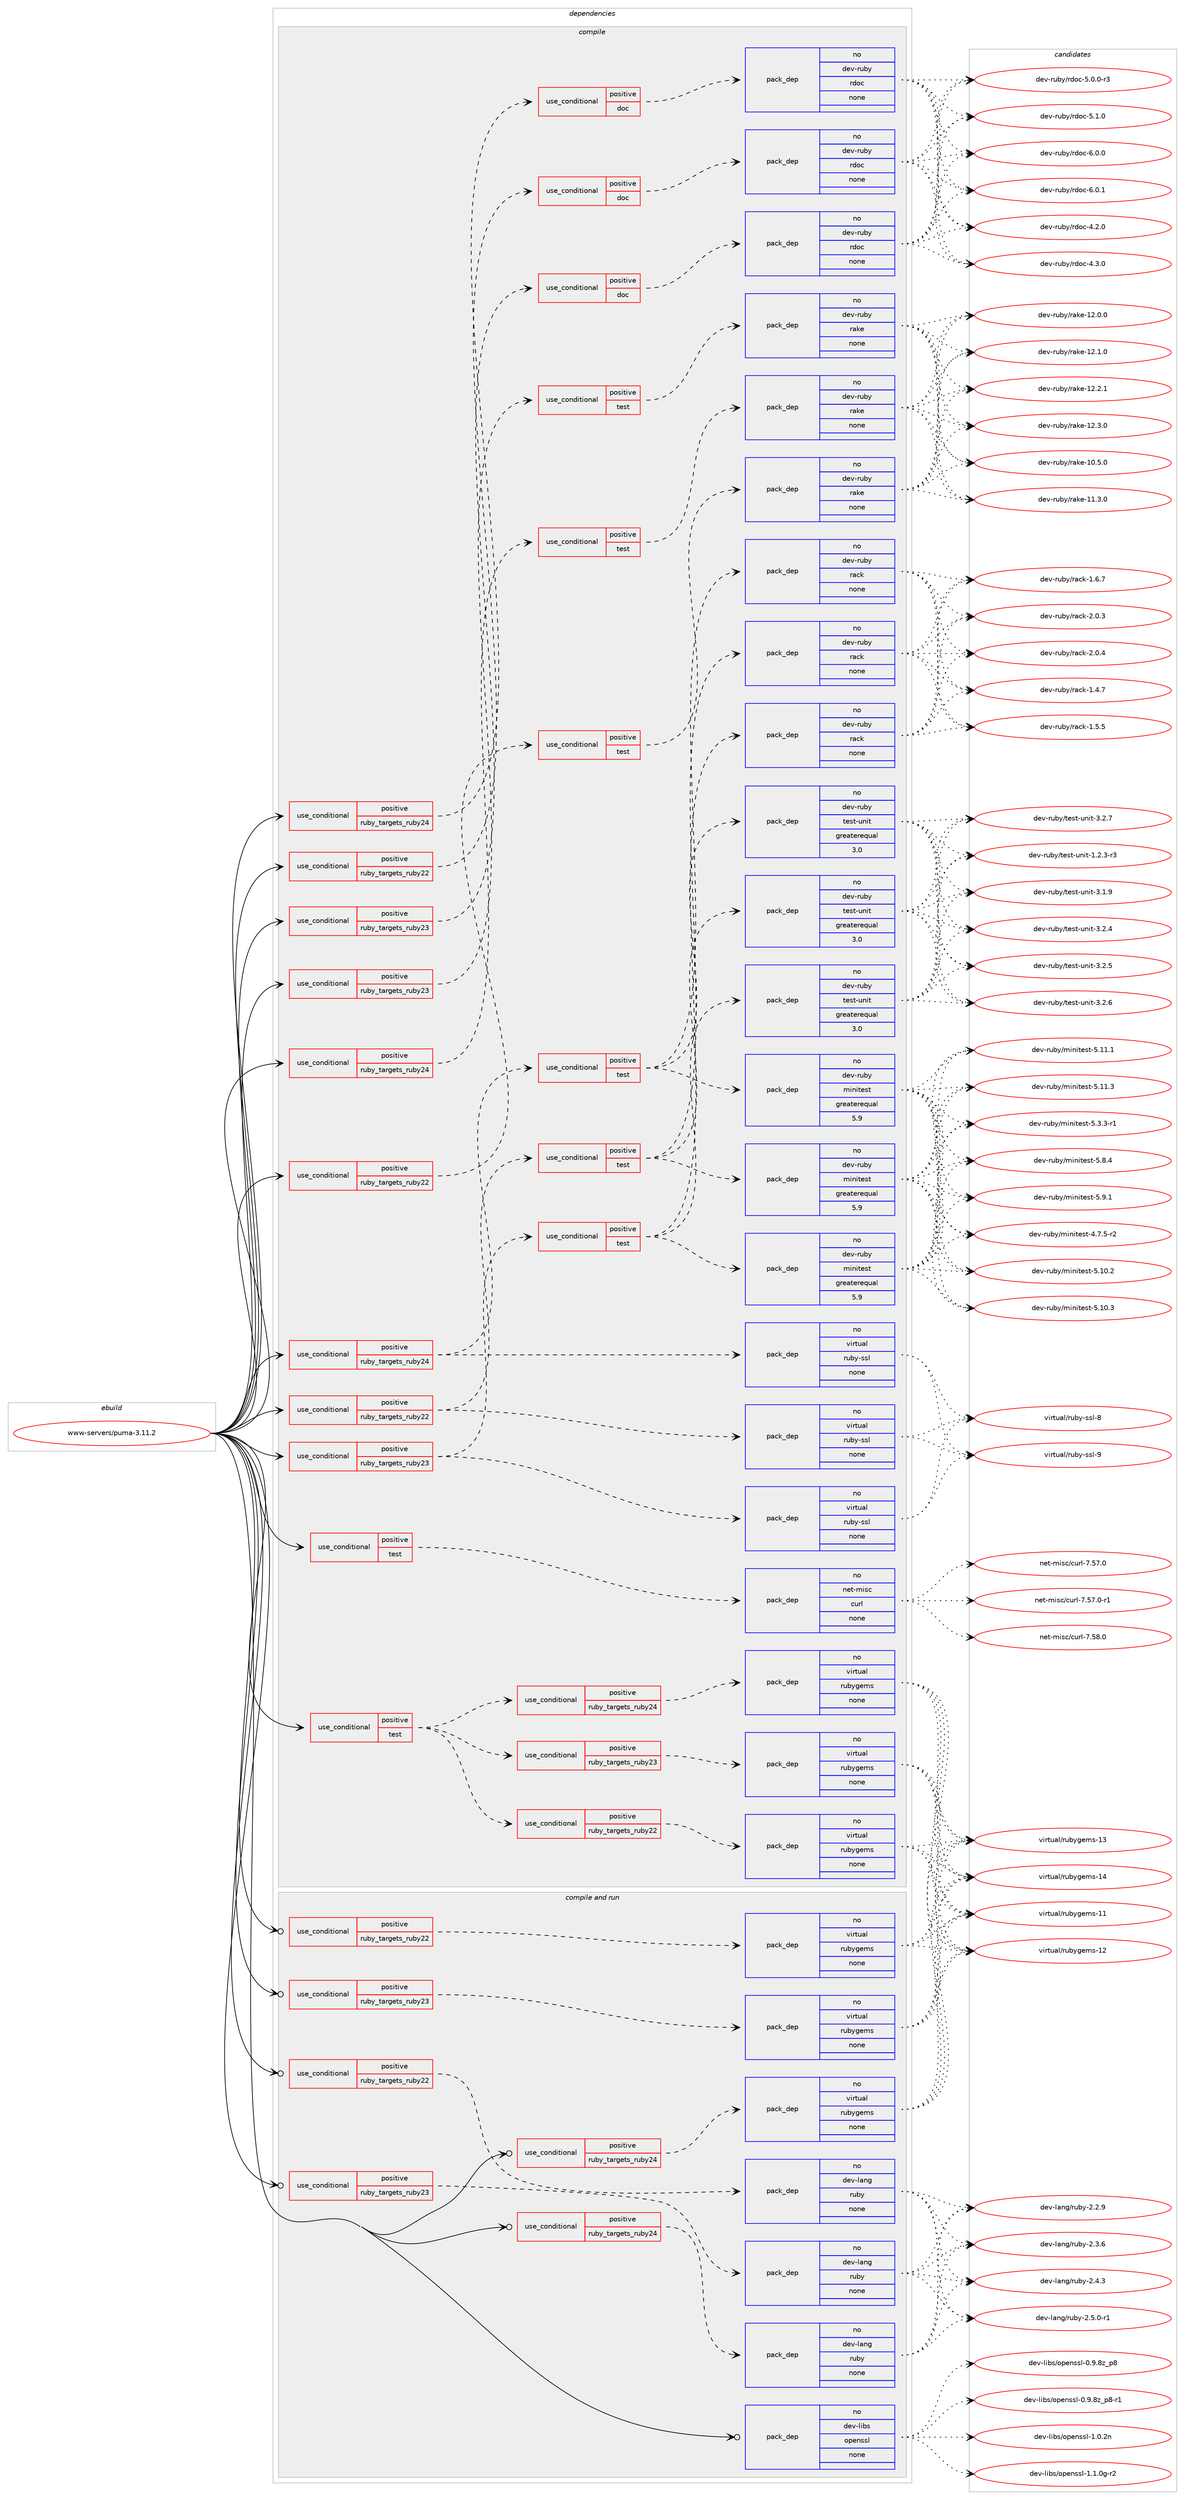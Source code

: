 digraph prolog {

# *************
# Graph options
# *************

newrank=true;
concentrate=true;
compound=true;
graph [rankdir=LR,fontname=Helvetica,fontsize=10,ranksep=1.5];#, ranksep=2.5, nodesep=0.2];
edge  [arrowhead=vee];
node  [fontname=Helvetica,fontsize=10];

# **********
# The ebuild
# **********

subgraph cluster_leftcol {
color=gray;
rank=same;
label=<<i>ebuild</i>>;
id [label="www-servers/puma-3.11.2", color=red, width=4, href="../www-servers/puma-3.11.2.svg"];
}

# ****************
# The dependencies
# ****************

subgraph cluster_midcol {
color=gray;
label=<<i>dependencies</i>>;
subgraph cluster_compile {
fillcolor="#eeeeee";
style=filled;
label=<<i>compile</i>>;
subgraph cond753 {
dependency6890 [label=<<TABLE BORDER="0" CELLBORDER="1" CELLSPACING="0" CELLPADDING="4"><TR><TD ROWSPAN="3" CELLPADDING="10">use_conditional</TD></TR><TR><TD>positive</TD></TR><TR><TD>ruby_targets_ruby22</TD></TR></TABLE>>, shape=none, color=red];
subgraph cond754 {
dependency6891 [label=<<TABLE BORDER="0" CELLBORDER="1" CELLSPACING="0" CELLPADDING="4"><TR><TD ROWSPAN="3" CELLPADDING="10">use_conditional</TD></TR><TR><TD>positive</TD></TR><TR><TD>doc</TD></TR></TABLE>>, shape=none, color=red];
subgraph pack6073 {
dependency6892 [label=<<TABLE BORDER="0" CELLBORDER="1" CELLSPACING="0" CELLPADDING="4" WIDTH="220"><TR><TD ROWSPAN="6" CELLPADDING="30">pack_dep</TD></TR><TR><TD WIDTH="110">no</TD></TR><TR><TD>dev-ruby</TD></TR><TR><TD>rdoc</TD></TR><TR><TD>none</TD></TR><TR><TD></TD></TR></TABLE>>, shape=none, color=blue];
}
dependency6891:e -> dependency6892:w [weight=20,style="dashed",arrowhead="vee"];
}
dependency6890:e -> dependency6891:w [weight=20,style="dashed",arrowhead="vee"];
}
id:e -> dependency6890:w [weight=20,style="solid",arrowhead="vee"];
subgraph cond755 {
dependency6893 [label=<<TABLE BORDER="0" CELLBORDER="1" CELLSPACING="0" CELLPADDING="4"><TR><TD ROWSPAN="3" CELLPADDING="10">use_conditional</TD></TR><TR><TD>positive</TD></TR><TR><TD>ruby_targets_ruby22</TD></TR></TABLE>>, shape=none, color=red];
subgraph cond756 {
dependency6894 [label=<<TABLE BORDER="0" CELLBORDER="1" CELLSPACING="0" CELLPADDING="4"><TR><TD ROWSPAN="3" CELLPADDING="10">use_conditional</TD></TR><TR><TD>positive</TD></TR><TR><TD>test</TD></TR></TABLE>>, shape=none, color=red];
subgraph pack6074 {
dependency6895 [label=<<TABLE BORDER="0" CELLBORDER="1" CELLSPACING="0" CELLPADDING="4" WIDTH="220"><TR><TD ROWSPAN="6" CELLPADDING="30">pack_dep</TD></TR><TR><TD WIDTH="110">no</TD></TR><TR><TD>dev-ruby</TD></TR><TR><TD>rake</TD></TR><TR><TD>none</TD></TR><TR><TD></TD></TR></TABLE>>, shape=none, color=blue];
}
dependency6894:e -> dependency6895:w [weight=20,style="dashed",arrowhead="vee"];
}
dependency6893:e -> dependency6894:w [weight=20,style="dashed",arrowhead="vee"];
}
id:e -> dependency6893:w [weight=20,style="solid",arrowhead="vee"];
subgraph cond757 {
dependency6896 [label=<<TABLE BORDER="0" CELLBORDER="1" CELLSPACING="0" CELLPADDING="4"><TR><TD ROWSPAN="3" CELLPADDING="10">use_conditional</TD></TR><TR><TD>positive</TD></TR><TR><TD>ruby_targets_ruby22</TD></TR></TABLE>>, shape=none, color=red];
subgraph pack6075 {
dependency6897 [label=<<TABLE BORDER="0" CELLBORDER="1" CELLSPACING="0" CELLPADDING="4" WIDTH="220"><TR><TD ROWSPAN="6" CELLPADDING="30">pack_dep</TD></TR><TR><TD WIDTH="110">no</TD></TR><TR><TD>virtual</TD></TR><TR><TD>ruby-ssl</TD></TR><TR><TD>none</TD></TR><TR><TD></TD></TR></TABLE>>, shape=none, color=blue];
}
dependency6896:e -> dependency6897:w [weight=20,style="dashed",arrowhead="vee"];
subgraph cond758 {
dependency6898 [label=<<TABLE BORDER="0" CELLBORDER="1" CELLSPACING="0" CELLPADDING="4"><TR><TD ROWSPAN="3" CELLPADDING="10">use_conditional</TD></TR><TR><TD>positive</TD></TR><TR><TD>test</TD></TR></TABLE>>, shape=none, color=red];
subgraph pack6076 {
dependency6899 [label=<<TABLE BORDER="0" CELLBORDER="1" CELLSPACING="0" CELLPADDING="4" WIDTH="220"><TR><TD ROWSPAN="6" CELLPADDING="30">pack_dep</TD></TR><TR><TD WIDTH="110">no</TD></TR><TR><TD>dev-ruby</TD></TR><TR><TD>rack</TD></TR><TR><TD>none</TD></TR><TR><TD></TD></TR></TABLE>>, shape=none, color=blue];
}
dependency6898:e -> dependency6899:w [weight=20,style="dashed",arrowhead="vee"];
subgraph pack6077 {
dependency6900 [label=<<TABLE BORDER="0" CELLBORDER="1" CELLSPACING="0" CELLPADDING="4" WIDTH="220"><TR><TD ROWSPAN="6" CELLPADDING="30">pack_dep</TD></TR><TR><TD WIDTH="110">no</TD></TR><TR><TD>dev-ruby</TD></TR><TR><TD>minitest</TD></TR><TR><TD>greaterequal</TD></TR><TR><TD>5.9</TD></TR></TABLE>>, shape=none, color=blue];
}
dependency6898:e -> dependency6900:w [weight=20,style="dashed",arrowhead="vee"];
subgraph pack6078 {
dependency6901 [label=<<TABLE BORDER="0" CELLBORDER="1" CELLSPACING="0" CELLPADDING="4" WIDTH="220"><TR><TD ROWSPAN="6" CELLPADDING="30">pack_dep</TD></TR><TR><TD WIDTH="110">no</TD></TR><TR><TD>dev-ruby</TD></TR><TR><TD>test-unit</TD></TR><TR><TD>greaterequal</TD></TR><TR><TD>3.0</TD></TR></TABLE>>, shape=none, color=blue];
}
dependency6898:e -> dependency6901:w [weight=20,style="dashed",arrowhead="vee"];
}
dependency6896:e -> dependency6898:w [weight=20,style="dashed",arrowhead="vee"];
}
id:e -> dependency6896:w [weight=20,style="solid",arrowhead="vee"];
subgraph cond759 {
dependency6902 [label=<<TABLE BORDER="0" CELLBORDER="1" CELLSPACING="0" CELLPADDING="4"><TR><TD ROWSPAN="3" CELLPADDING="10">use_conditional</TD></TR><TR><TD>positive</TD></TR><TR><TD>ruby_targets_ruby23</TD></TR></TABLE>>, shape=none, color=red];
subgraph cond760 {
dependency6903 [label=<<TABLE BORDER="0" CELLBORDER="1" CELLSPACING="0" CELLPADDING="4"><TR><TD ROWSPAN="3" CELLPADDING="10">use_conditional</TD></TR><TR><TD>positive</TD></TR><TR><TD>doc</TD></TR></TABLE>>, shape=none, color=red];
subgraph pack6079 {
dependency6904 [label=<<TABLE BORDER="0" CELLBORDER="1" CELLSPACING="0" CELLPADDING="4" WIDTH="220"><TR><TD ROWSPAN="6" CELLPADDING="30">pack_dep</TD></TR><TR><TD WIDTH="110">no</TD></TR><TR><TD>dev-ruby</TD></TR><TR><TD>rdoc</TD></TR><TR><TD>none</TD></TR><TR><TD></TD></TR></TABLE>>, shape=none, color=blue];
}
dependency6903:e -> dependency6904:w [weight=20,style="dashed",arrowhead="vee"];
}
dependency6902:e -> dependency6903:w [weight=20,style="dashed",arrowhead="vee"];
}
id:e -> dependency6902:w [weight=20,style="solid",arrowhead="vee"];
subgraph cond761 {
dependency6905 [label=<<TABLE BORDER="0" CELLBORDER="1" CELLSPACING="0" CELLPADDING="4"><TR><TD ROWSPAN="3" CELLPADDING="10">use_conditional</TD></TR><TR><TD>positive</TD></TR><TR><TD>ruby_targets_ruby23</TD></TR></TABLE>>, shape=none, color=red];
subgraph cond762 {
dependency6906 [label=<<TABLE BORDER="0" CELLBORDER="1" CELLSPACING="0" CELLPADDING="4"><TR><TD ROWSPAN="3" CELLPADDING="10">use_conditional</TD></TR><TR><TD>positive</TD></TR><TR><TD>test</TD></TR></TABLE>>, shape=none, color=red];
subgraph pack6080 {
dependency6907 [label=<<TABLE BORDER="0" CELLBORDER="1" CELLSPACING="0" CELLPADDING="4" WIDTH="220"><TR><TD ROWSPAN="6" CELLPADDING="30">pack_dep</TD></TR><TR><TD WIDTH="110">no</TD></TR><TR><TD>dev-ruby</TD></TR><TR><TD>rake</TD></TR><TR><TD>none</TD></TR><TR><TD></TD></TR></TABLE>>, shape=none, color=blue];
}
dependency6906:e -> dependency6907:w [weight=20,style="dashed",arrowhead="vee"];
}
dependency6905:e -> dependency6906:w [weight=20,style="dashed",arrowhead="vee"];
}
id:e -> dependency6905:w [weight=20,style="solid",arrowhead="vee"];
subgraph cond763 {
dependency6908 [label=<<TABLE BORDER="0" CELLBORDER="1" CELLSPACING="0" CELLPADDING="4"><TR><TD ROWSPAN="3" CELLPADDING="10">use_conditional</TD></TR><TR><TD>positive</TD></TR><TR><TD>ruby_targets_ruby23</TD></TR></TABLE>>, shape=none, color=red];
subgraph pack6081 {
dependency6909 [label=<<TABLE BORDER="0" CELLBORDER="1" CELLSPACING="0" CELLPADDING="4" WIDTH="220"><TR><TD ROWSPAN="6" CELLPADDING="30">pack_dep</TD></TR><TR><TD WIDTH="110">no</TD></TR><TR><TD>virtual</TD></TR><TR><TD>ruby-ssl</TD></TR><TR><TD>none</TD></TR><TR><TD></TD></TR></TABLE>>, shape=none, color=blue];
}
dependency6908:e -> dependency6909:w [weight=20,style="dashed",arrowhead="vee"];
subgraph cond764 {
dependency6910 [label=<<TABLE BORDER="0" CELLBORDER="1" CELLSPACING="0" CELLPADDING="4"><TR><TD ROWSPAN="3" CELLPADDING="10">use_conditional</TD></TR><TR><TD>positive</TD></TR><TR><TD>test</TD></TR></TABLE>>, shape=none, color=red];
subgraph pack6082 {
dependency6911 [label=<<TABLE BORDER="0" CELLBORDER="1" CELLSPACING="0" CELLPADDING="4" WIDTH="220"><TR><TD ROWSPAN="6" CELLPADDING="30">pack_dep</TD></TR><TR><TD WIDTH="110">no</TD></TR><TR><TD>dev-ruby</TD></TR><TR><TD>rack</TD></TR><TR><TD>none</TD></TR><TR><TD></TD></TR></TABLE>>, shape=none, color=blue];
}
dependency6910:e -> dependency6911:w [weight=20,style="dashed",arrowhead="vee"];
subgraph pack6083 {
dependency6912 [label=<<TABLE BORDER="0" CELLBORDER="1" CELLSPACING="0" CELLPADDING="4" WIDTH="220"><TR><TD ROWSPAN="6" CELLPADDING="30">pack_dep</TD></TR><TR><TD WIDTH="110">no</TD></TR><TR><TD>dev-ruby</TD></TR><TR><TD>minitest</TD></TR><TR><TD>greaterequal</TD></TR><TR><TD>5.9</TD></TR></TABLE>>, shape=none, color=blue];
}
dependency6910:e -> dependency6912:w [weight=20,style="dashed",arrowhead="vee"];
subgraph pack6084 {
dependency6913 [label=<<TABLE BORDER="0" CELLBORDER="1" CELLSPACING="0" CELLPADDING="4" WIDTH="220"><TR><TD ROWSPAN="6" CELLPADDING="30">pack_dep</TD></TR><TR><TD WIDTH="110">no</TD></TR><TR><TD>dev-ruby</TD></TR><TR><TD>test-unit</TD></TR><TR><TD>greaterequal</TD></TR><TR><TD>3.0</TD></TR></TABLE>>, shape=none, color=blue];
}
dependency6910:e -> dependency6913:w [weight=20,style="dashed",arrowhead="vee"];
}
dependency6908:e -> dependency6910:w [weight=20,style="dashed",arrowhead="vee"];
}
id:e -> dependency6908:w [weight=20,style="solid",arrowhead="vee"];
subgraph cond765 {
dependency6914 [label=<<TABLE BORDER="0" CELLBORDER="1" CELLSPACING="0" CELLPADDING="4"><TR><TD ROWSPAN="3" CELLPADDING="10">use_conditional</TD></TR><TR><TD>positive</TD></TR><TR><TD>ruby_targets_ruby24</TD></TR></TABLE>>, shape=none, color=red];
subgraph cond766 {
dependency6915 [label=<<TABLE BORDER="0" CELLBORDER="1" CELLSPACING="0" CELLPADDING="4"><TR><TD ROWSPAN="3" CELLPADDING="10">use_conditional</TD></TR><TR><TD>positive</TD></TR><TR><TD>doc</TD></TR></TABLE>>, shape=none, color=red];
subgraph pack6085 {
dependency6916 [label=<<TABLE BORDER="0" CELLBORDER="1" CELLSPACING="0" CELLPADDING="4" WIDTH="220"><TR><TD ROWSPAN="6" CELLPADDING="30">pack_dep</TD></TR><TR><TD WIDTH="110">no</TD></TR><TR><TD>dev-ruby</TD></TR><TR><TD>rdoc</TD></TR><TR><TD>none</TD></TR><TR><TD></TD></TR></TABLE>>, shape=none, color=blue];
}
dependency6915:e -> dependency6916:w [weight=20,style="dashed",arrowhead="vee"];
}
dependency6914:e -> dependency6915:w [weight=20,style="dashed",arrowhead="vee"];
}
id:e -> dependency6914:w [weight=20,style="solid",arrowhead="vee"];
subgraph cond767 {
dependency6917 [label=<<TABLE BORDER="0" CELLBORDER="1" CELLSPACING="0" CELLPADDING="4"><TR><TD ROWSPAN="3" CELLPADDING="10">use_conditional</TD></TR><TR><TD>positive</TD></TR><TR><TD>ruby_targets_ruby24</TD></TR></TABLE>>, shape=none, color=red];
subgraph cond768 {
dependency6918 [label=<<TABLE BORDER="0" CELLBORDER="1" CELLSPACING="0" CELLPADDING="4"><TR><TD ROWSPAN="3" CELLPADDING="10">use_conditional</TD></TR><TR><TD>positive</TD></TR><TR><TD>test</TD></TR></TABLE>>, shape=none, color=red];
subgraph pack6086 {
dependency6919 [label=<<TABLE BORDER="0" CELLBORDER="1" CELLSPACING="0" CELLPADDING="4" WIDTH="220"><TR><TD ROWSPAN="6" CELLPADDING="30">pack_dep</TD></TR><TR><TD WIDTH="110">no</TD></TR><TR><TD>dev-ruby</TD></TR><TR><TD>rake</TD></TR><TR><TD>none</TD></TR><TR><TD></TD></TR></TABLE>>, shape=none, color=blue];
}
dependency6918:e -> dependency6919:w [weight=20,style="dashed",arrowhead="vee"];
}
dependency6917:e -> dependency6918:w [weight=20,style="dashed",arrowhead="vee"];
}
id:e -> dependency6917:w [weight=20,style="solid",arrowhead="vee"];
subgraph cond769 {
dependency6920 [label=<<TABLE BORDER="0" CELLBORDER="1" CELLSPACING="0" CELLPADDING="4"><TR><TD ROWSPAN="3" CELLPADDING="10">use_conditional</TD></TR><TR><TD>positive</TD></TR><TR><TD>ruby_targets_ruby24</TD></TR></TABLE>>, shape=none, color=red];
subgraph pack6087 {
dependency6921 [label=<<TABLE BORDER="0" CELLBORDER="1" CELLSPACING="0" CELLPADDING="4" WIDTH="220"><TR><TD ROWSPAN="6" CELLPADDING="30">pack_dep</TD></TR><TR><TD WIDTH="110">no</TD></TR><TR><TD>virtual</TD></TR><TR><TD>ruby-ssl</TD></TR><TR><TD>none</TD></TR><TR><TD></TD></TR></TABLE>>, shape=none, color=blue];
}
dependency6920:e -> dependency6921:w [weight=20,style="dashed",arrowhead="vee"];
subgraph cond770 {
dependency6922 [label=<<TABLE BORDER="0" CELLBORDER="1" CELLSPACING="0" CELLPADDING="4"><TR><TD ROWSPAN="3" CELLPADDING="10">use_conditional</TD></TR><TR><TD>positive</TD></TR><TR><TD>test</TD></TR></TABLE>>, shape=none, color=red];
subgraph pack6088 {
dependency6923 [label=<<TABLE BORDER="0" CELLBORDER="1" CELLSPACING="0" CELLPADDING="4" WIDTH="220"><TR><TD ROWSPAN="6" CELLPADDING="30">pack_dep</TD></TR><TR><TD WIDTH="110">no</TD></TR><TR><TD>dev-ruby</TD></TR><TR><TD>rack</TD></TR><TR><TD>none</TD></TR><TR><TD></TD></TR></TABLE>>, shape=none, color=blue];
}
dependency6922:e -> dependency6923:w [weight=20,style="dashed",arrowhead="vee"];
subgraph pack6089 {
dependency6924 [label=<<TABLE BORDER="0" CELLBORDER="1" CELLSPACING="0" CELLPADDING="4" WIDTH="220"><TR><TD ROWSPAN="6" CELLPADDING="30">pack_dep</TD></TR><TR><TD WIDTH="110">no</TD></TR><TR><TD>dev-ruby</TD></TR><TR><TD>minitest</TD></TR><TR><TD>greaterequal</TD></TR><TR><TD>5.9</TD></TR></TABLE>>, shape=none, color=blue];
}
dependency6922:e -> dependency6924:w [weight=20,style="dashed",arrowhead="vee"];
subgraph pack6090 {
dependency6925 [label=<<TABLE BORDER="0" CELLBORDER="1" CELLSPACING="0" CELLPADDING="4" WIDTH="220"><TR><TD ROWSPAN="6" CELLPADDING="30">pack_dep</TD></TR><TR><TD WIDTH="110">no</TD></TR><TR><TD>dev-ruby</TD></TR><TR><TD>test-unit</TD></TR><TR><TD>greaterequal</TD></TR><TR><TD>3.0</TD></TR></TABLE>>, shape=none, color=blue];
}
dependency6922:e -> dependency6925:w [weight=20,style="dashed",arrowhead="vee"];
}
dependency6920:e -> dependency6922:w [weight=20,style="dashed",arrowhead="vee"];
}
id:e -> dependency6920:w [weight=20,style="solid",arrowhead="vee"];
subgraph cond771 {
dependency6926 [label=<<TABLE BORDER="0" CELLBORDER="1" CELLSPACING="0" CELLPADDING="4"><TR><TD ROWSPAN="3" CELLPADDING="10">use_conditional</TD></TR><TR><TD>positive</TD></TR><TR><TD>test</TD></TR></TABLE>>, shape=none, color=red];
subgraph cond772 {
dependency6927 [label=<<TABLE BORDER="0" CELLBORDER="1" CELLSPACING="0" CELLPADDING="4"><TR><TD ROWSPAN="3" CELLPADDING="10">use_conditional</TD></TR><TR><TD>positive</TD></TR><TR><TD>ruby_targets_ruby22</TD></TR></TABLE>>, shape=none, color=red];
subgraph pack6091 {
dependency6928 [label=<<TABLE BORDER="0" CELLBORDER="1" CELLSPACING="0" CELLPADDING="4" WIDTH="220"><TR><TD ROWSPAN="6" CELLPADDING="30">pack_dep</TD></TR><TR><TD WIDTH="110">no</TD></TR><TR><TD>virtual</TD></TR><TR><TD>rubygems</TD></TR><TR><TD>none</TD></TR><TR><TD></TD></TR></TABLE>>, shape=none, color=blue];
}
dependency6927:e -> dependency6928:w [weight=20,style="dashed",arrowhead="vee"];
}
dependency6926:e -> dependency6927:w [weight=20,style="dashed",arrowhead="vee"];
subgraph cond773 {
dependency6929 [label=<<TABLE BORDER="0" CELLBORDER="1" CELLSPACING="0" CELLPADDING="4"><TR><TD ROWSPAN="3" CELLPADDING="10">use_conditional</TD></TR><TR><TD>positive</TD></TR><TR><TD>ruby_targets_ruby23</TD></TR></TABLE>>, shape=none, color=red];
subgraph pack6092 {
dependency6930 [label=<<TABLE BORDER="0" CELLBORDER="1" CELLSPACING="0" CELLPADDING="4" WIDTH="220"><TR><TD ROWSPAN="6" CELLPADDING="30">pack_dep</TD></TR><TR><TD WIDTH="110">no</TD></TR><TR><TD>virtual</TD></TR><TR><TD>rubygems</TD></TR><TR><TD>none</TD></TR><TR><TD></TD></TR></TABLE>>, shape=none, color=blue];
}
dependency6929:e -> dependency6930:w [weight=20,style="dashed",arrowhead="vee"];
}
dependency6926:e -> dependency6929:w [weight=20,style="dashed",arrowhead="vee"];
subgraph cond774 {
dependency6931 [label=<<TABLE BORDER="0" CELLBORDER="1" CELLSPACING="0" CELLPADDING="4"><TR><TD ROWSPAN="3" CELLPADDING="10">use_conditional</TD></TR><TR><TD>positive</TD></TR><TR><TD>ruby_targets_ruby24</TD></TR></TABLE>>, shape=none, color=red];
subgraph pack6093 {
dependency6932 [label=<<TABLE BORDER="0" CELLBORDER="1" CELLSPACING="0" CELLPADDING="4" WIDTH="220"><TR><TD ROWSPAN="6" CELLPADDING="30">pack_dep</TD></TR><TR><TD WIDTH="110">no</TD></TR><TR><TD>virtual</TD></TR><TR><TD>rubygems</TD></TR><TR><TD>none</TD></TR><TR><TD></TD></TR></TABLE>>, shape=none, color=blue];
}
dependency6931:e -> dependency6932:w [weight=20,style="dashed",arrowhead="vee"];
}
dependency6926:e -> dependency6931:w [weight=20,style="dashed",arrowhead="vee"];
}
id:e -> dependency6926:w [weight=20,style="solid",arrowhead="vee"];
subgraph cond775 {
dependency6933 [label=<<TABLE BORDER="0" CELLBORDER="1" CELLSPACING="0" CELLPADDING="4"><TR><TD ROWSPAN="3" CELLPADDING="10">use_conditional</TD></TR><TR><TD>positive</TD></TR><TR><TD>test</TD></TR></TABLE>>, shape=none, color=red];
subgraph pack6094 {
dependency6934 [label=<<TABLE BORDER="0" CELLBORDER="1" CELLSPACING="0" CELLPADDING="4" WIDTH="220"><TR><TD ROWSPAN="6" CELLPADDING="30">pack_dep</TD></TR><TR><TD WIDTH="110">no</TD></TR><TR><TD>net-misc</TD></TR><TR><TD>curl</TD></TR><TR><TD>none</TD></TR><TR><TD></TD></TR></TABLE>>, shape=none, color=blue];
}
dependency6933:e -> dependency6934:w [weight=20,style="dashed",arrowhead="vee"];
}
id:e -> dependency6933:w [weight=20,style="solid",arrowhead="vee"];
}
subgraph cluster_compileandrun {
fillcolor="#eeeeee";
style=filled;
label=<<i>compile and run</i>>;
subgraph cond776 {
dependency6935 [label=<<TABLE BORDER="0" CELLBORDER="1" CELLSPACING="0" CELLPADDING="4"><TR><TD ROWSPAN="3" CELLPADDING="10">use_conditional</TD></TR><TR><TD>positive</TD></TR><TR><TD>ruby_targets_ruby22</TD></TR></TABLE>>, shape=none, color=red];
subgraph pack6095 {
dependency6936 [label=<<TABLE BORDER="0" CELLBORDER="1" CELLSPACING="0" CELLPADDING="4" WIDTH="220"><TR><TD ROWSPAN="6" CELLPADDING="30">pack_dep</TD></TR><TR><TD WIDTH="110">no</TD></TR><TR><TD>dev-lang</TD></TR><TR><TD>ruby</TD></TR><TR><TD>none</TD></TR><TR><TD></TD></TR></TABLE>>, shape=none, color=blue];
}
dependency6935:e -> dependency6936:w [weight=20,style="dashed",arrowhead="vee"];
}
id:e -> dependency6935:w [weight=20,style="solid",arrowhead="odotvee"];
subgraph cond777 {
dependency6937 [label=<<TABLE BORDER="0" CELLBORDER="1" CELLSPACING="0" CELLPADDING="4"><TR><TD ROWSPAN="3" CELLPADDING="10">use_conditional</TD></TR><TR><TD>positive</TD></TR><TR><TD>ruby_targets_ruby22</TD></TR></TABLE>>, shape=none, color=red];
subgraph pack6096 {
dependency6938 [label=<<TABLE BORDER="0" CELLBORDER="1" CELLSPACING="0" CELLPADDING="4" WIDTH="220"><TR><TD ROWSPAN="6" CELLPADDING="30">pack_dep</TD></TR><TR><TD WIDTH="110">no</TD></TR><TR><TD>virtual</TD></TR><TR><TD>rubygems</TD></TR><TR><TD>none</TD></TR><TR><TD></TD></TR></TABLE>>, shape=none, color=blue];
}
dependency6937:e -> dependency6938:w [weight=20,style="dashed",arrowhead="vee"];
}
id:e -> dependency6937:w [weight=20,style="solid",arrowhead="odotvee"];
subgraph cond778 {
dependency6939 [label=<<TABLE BORDER="0" CELLBORDER="1" CELLSPACING="0" CELLPADDING="4"><TR><TD ROWSPAN="3" CELLPADDING="10">use_conditional</TD></TR><TR><TD>positive</TD></TR><TR><TD>ruby_targets_ruby23</TD></TR></TABLE>>, shape=none, color=red];
subgraph pack6097 {
dependency6940 [label=<<TABLE BORDER="0" CELLBORDER="1" CELLSPACING="0" CELLPADDING="4" WIDTH="220"><TR><TD ROWSPAN="6" CELLPADDING="30">pack_dep</TD></TR><TR><TD WIDTH="110">no</TD></TR><TR><TD>dev-lang</TD></TR><TR><TD>ruby</TD></TR><TR><TD>none</TD></TR><TR><TD></TD></TR></TABLE>>, shape=none, color=blue];
}
dependency6939:e -> dependency6940:w [weight=20,style="dashed",arrowhead="vee"];
}
id:e -> dependency6939:w [weight=20,style="solid",arrowhead="odotvee"];
subgraph cond779 {
dependency6941 [label=<<TABLE BORDER="0" CELLBORDER="1" CELLSPACING="0" CELLPADDING="4"><TR><TD ROWSPAN="3" CELLPADDING="10">use_conditional</TD></TR><TR><TD>positive</TD></TR><TR><TD>ruby_targets_ruby23</TD></TR></TABLE>>, shape=none, color=red];
subgraph pack6098 {
dependency6942 [label=<<TABLE BORDER="0" CELLBORDER="1" CELLSPACING="0" CELLPADDING="4" WIDTH="220"><TR><TD ROWSPAN="6" CELLPADDING="30">pack_dep</TD></TR><TR><TD WIDTH="110">no</TD></TR><TR><TD>virtual</TD></TR><TR><TD>rubygems</TD></TR><TR><TD>none</TD></TR><TR><TD></TD></TR></TABLE>>, shape=none, color=blue];
}
dependency6941:e -> dependency6942:w [weight=20,style="dashed",arrowhead="vee"];
}
id:e -> dependency6941:w [weight=20,style="solid",arrowhead="odotvee"];
subgraph cond780 {
dependency6943 [label=<<TABLE BORDER="0" CELLBORDER="1" CELLSPACING="0" CELLPADDING="4"><TR><TD ROWSPAN="3" CELLPADDING="10">use_conditional</TD></TR><TR><TD>positive</TD></TR><TR><TD>ruby_targets_ruby24</TD></TR></TABLE>>, shape=none, color=red];
subgraph pack6099 {
dependency6944 [label=<<TABLE BORDER="0" CELLBORDER="1" CELLSPACING="0" CELLPADDING="4" WIDTH="220"><TR><TD ROWSPAN="6" CELLPADDING="30">pack_dep</TD></TR><TR><TD WIDTH="110">no</TD></TR><TR><TD>dev-lang</TD></TR><TR><TD>ruby</TD></TR><TR><TD>none</TD></TR><TR><TD></TD></TR></TABLE>>, shape=none, color=blue];
}
dependency6943:e -> dependency6944:w [weight=20,style="dashed",arrowhead="vee"];
}
id:e -> dependency6943:w [weight=20,style="solid",arrowhead="odotvee"];
subgraph cond781 {
dependency6945 [label=<<TABLE BORDER="0" CELLBORDER="1" CELLSPACING="0" CELLPADDING="4"><TR><TD ROWSPAN="3" CELLPADDING="10">use_conditional</TD></TR><TR><TD>positive</TD></TR><TR><TD>ruby_targets_ruby24</TD></TR></TABLE>>, shape=none, color=red];
subgraph pack6100 {
dependency6946 [label=<<TABLE BORDER="0" CELLBORDER="1" CELLSPACING="0" CELLPADDING="4" WIDTH="220"><TR><TD ROWSPAN="6" CELLPADDING="30">pack_dep</TD></TR><TR><TD WIDTH="110">no</TD></TR><TR><TD>virtual</TD></TR><TR><TD>rubygems</TD></TR><TR><TD>none</TD></TR><TR><TD></TD></TR></TABLE>>, shape=none, color=blue];
}
dependency6945:e -> dependency6946:w [weight=20,style="dashed",arrowhead="vee"];
}
id:e -> dependency6945:w [weight=20,style="solid",arrowhead="odotvee"];
subgraph pack6101 {
dependency6947 [label=<<TABLE BORDER="0" CELLBORDER="1" CELLSPACING="0" CELLPADDING="4" WIDTH="220"><TR><TD ROWSPAN="6" CELLPADDING="30">pack_dep</TD></TR><TR><TD WIDTH="110">no</TD></TR><TR><TD>dev-libs</TD></TR><TR><TD>openssl</TD></TR><TR><TD>none</TD></TR><TR><TD></TD></TR></TABLE>>, shape=none, color=blue];
}
id:e -> dependency6947:w [weight=20,style="solid",arrowhead="odotvee"];
}
subgraph cluster_run {
fillcolor="#eeeeee";
style=filled;
label=<<i>run</i>>;
}
}

# **************
# The candidates
# **************

subgraph cluster_choices {
rank=same;
color=gray;
label=<<i>candidates</i>>;

subgraph choice6073 {
color=black;
nodesep=1;
choice10010111845114117981214711410011199455246504648 [label="dev-ruby/rdoc-4.2.0", color=red, width=4,href="../dev-ruby/rdoc-4.2.0.svg"];
choice10010111845114117981214711410011199455246514648 [label="dev-ruby/rdoc-4.3.0", color=red, width=4,href="../dev-ruby/rdoc-4.3.0.svg"];
choice100101118451141179812147114100111994553464846484511451 [label="dev-ruby/rdoc-5.0.0-r3", color=red, width=4,href="../dev-ruby/rdoc-5.0.0-r3.svg"];
choice10010111845114117981214711410011199455346494648 [label="dev-ruby/rdoc-5.1.0", color=red, width=4,href="../dev-ruby/rdoc-5.1.0.svg"];
choice10010111845114117981214711410011199455446484648 [label="dev-ruby/rdoc-6.0.0", color=red, width=4,href="../dev-ruby/rdoc-6.0.0.svg"];
choice10010111845114117981214711410011199455446484649 [label="dev-ruby/rdoc-6.0.1", color=red, width=4,href="../dev-ruby/rdoc-6.0.1.svg"];
dependency6892:e -> choice10010111845114117981214711410011199455246504648:w [style=dotted,weight="100"];
dependency6892:e -> choice10010111845114117981214711410011199455246514648:w [style=dotted,weight="100"];
dependency6892:e -> choice100101118451141179812147114100111994553464846484511451:w [style=dotted,weight="100"];
dependency6892:e -> choice10010111845114117981214711410011199455346494648:w [style=dotted,weight="100"];
dependency6892:e -> choice10010111845114117981214711410011199455446484648:w [style=dotted,weight="100"];
dependency6892:e -> choice10010111845114117981214711410011199455446484649:w [style=dotted,weight="100"];
}
subgraph choice6074 {
color=black;
nodesep=1;
choice1001011184511411798121471149710710145494846534648 [label="dev-ruby/rake-10.5.0", color=red, width=4,href="../dev-ruby/rake-10.5.0.svg"];
choice1001011184511411798121471149710710145494946514648 [label="dev-ruby/rake-11.3.0", color=red, width=4,href="../dev-ruby/rake-11.3.0.svg"];
choice1001011184511411798121471149710710145495046484648 [label="dev-ruby/rake-12.0.0", color=red, width=4,href="../dev-ruby/rake-12.0.0.svg"];
choice1001011184511411798121471149710710145495046494648 [label="dev-ruby/rake-12.1.0", color=red, width=4,href="../dev-ruby/rake-12.1.0.svg"];
choice1001011184511411798121471149710710145495046504649 [label="dev-ruby/rake-12.2.1", color=red, width=4,href="../dev-ruby/rake-12.2.1.svg"];
choice1001011184511411798121471149710710145495046514648 [label="dev-ruby/rake-12.3.0", color=red, width=4,href="../dev-ruby/rake-12.3.0.svg"];
dependency6895:e -> choice1001011184511411798121471149710710145494846534648:w [style=dotted,weight="100"];
dependency6895:e -> choice1001011184511411798121471149710710145494946514648:w [style=dotted,weight="100"];
dependency6895:e -> choice1001011184511411798121471149710710145495046484648:w [style=dotted,weight="100"];
dependency6895:e -> choice1001011184511411798121471149710710145495046494648:w [style=dotted,weight="100"];
dependency6895:e -> choice1001011184511411798121471149710710145495046504649:w [style=dotted,weight="100"];
dependency6895:e -> choice1001011184511411798121471149710710145495046514648:w [style=dotted,weight="100"];
}
subgraph choice6075 {
color=black;
nodesep=1;
choice118105114116117971084711411798121451151151084556 [label="virtual/ruby-ssl-8", color=red, width=4,href="../virtual/ruby-ssl-8.svg"];
choice118105114116117971084711411798121451151151084557 [label="virtual/ruby-ssl-9", color=red, width=4,href="../virtual/ruby-ssl-9.svg"];
dependency6897:e -> choice118105114116117971084711411798121451151151084556:w [style=dotted,weight="100"];
dependency6897:e -> choice118105114116117971084711411798121451151151084557:w [style=dotted,weight="100"];
}
subgraph choice6076 {
color=black;
nodesep=1;
choice1001011184511411798121471149799107454946524655 [label="dev-ruby/rack-1.4.7", color=red, width=4,href="../dev-ruby/rack-1.4.7.svg"];
choice1001011184511411798121471149799107454946534653 [label="dev-ruby/rack-1.5.5", color=red, width=4,href="../dev-ruby/rack-1.5.5.svg"];
choice1001011184511411798121471149799107454946544655 [label="dev-ruby/rack-1.6.7", color=red, width=4,href="../dev-ruby/rack-1.6.7.svg"];
choice1001011184511411798121471149799107455046484651 [label="dev-ruby/rack-2.0.3", color=red, width=4,href="../dev-ruby/rack-2.0.3.svg"];
choice1001011184511411798121471149799107455046484652 [label="dev-ruby/rack-2.0.4", color=red, width=4,href="../dev-ruby/rack-2.0.4.svg"];
dependency6899:e -> choice1001011184511411798121471149799107454946524655:w [style=dotted,weight="100"];
dependency6899:e -> choice1001011184511411798121471149799107454946534653:w [style=dotted,weight="100"];
dependency6899:e -> choice1001011184511411798121471149799107454946544655:w [style=dotted,weight="100"];
dependency6899:e -> choice1001011184511411798121471149799107455046484651:w [style=dotted,weight="100"];
dependency6899:e -> choice1001011184511411798121471149799107455046484652:w [style=dotted,weight="100"];
}
subgraph choice6077 {
color=black;
nodesep=1;
choice1001011184511411798121471091051101051161011151164552465546534511450 [label="dev-ruby/minitest-4.7.5-r2", color=red, width=4,href="../dev-ruby/minitest-4.7.5-r2.svg"];
choice10010111845114117981214710910511010511610111511645534649484650 [label="dev-ruby/minitest-5.10.2", color=red, width=4,href="../dev-ruby/minitest-5.10.2.svg"];
choice10010111845114117981214710910511010511610111511645534649484651 [label="dev-ruby/minitest-5.10.3", color=red, width=4,href="../dev-ruby/minitest-5.10.3.svg"];
choice10010111845114117981214710910511010511610111511645534649494649 [label="dev-ruby/minitest-5.11.1", color=red, width=4,href="../dev-ruby/minitest-5.11.1.svg"];
choice10010111845114117981214710910511010511610111511645534649494651 [label="dev-ruby/minitest-5.11.3", color=red, width=4,href="../dev-ruby/minitest-5.11.3.svg"];
choice1001011184511411798121471091051101051161011151164553465146514511449 [label="dev-ruby/minitest-5.3.3-r1", color=red, width=4,href="../dev-ruby/minitest-5.3.3-r1.svg"];
choice100101118451141179812147109105110105116101115116455346564652 [label="dev-ruby/minitest-5.8.4", color=red, width=4,href="../dev-ruby/minitest-5.8.4.svg"];
choice100101118451141179812147109105110105116101115116455346574649 [label="dev-ruby/minitest-5.9.1", color=red, width=4,href="../dev-ruby/minitest-5.9.1.svg"];
dependency6900:e -> choice1001011184511411798121471091051101051161011151164552465546534511450:w [style=dotted,weight="100"];
dependency6900:e -> choice10010111845114117981214710910511010511610111511645534649484650:w [style=dotted,weight="100"];
dependency6900:e -> choice10010111845114117981214710910511010511610111511645534649484651:w [style=dotted,weight="100"];
dependency6900:e -> choice10010111845114117981214710910511010511610111511645534649494649:w [style=dotted,weight="100"];
dependency6900:e -> choice10010111845114117981214710910511010511610111511645534649494651:w [style=dotted,weight="100"];
dependency6900:e -> choice1001011184511411798121471091051101051161011151164553465146514511449:w [style=dotted,weight="100"];
dependency6900:e -> choice100101118451141179812147109105110105116101115116455346564652:w [style=dotted,weight="100"];
dependency6900:e -> choice100101118451141179812147109105110105116101115116455346574649:w [style=dotted,weight="100"];
}
subgraph choice6078 {
color=black;
nodesep=1;
choice100101118451141179812147116101115116451171101051164549465046514511451 [label="dev-ruby/test-unit-1.2.3-r3", color=red, width=4,href="../dev-ruby/test-unit-1.2.3-r3.svg"];
choice10010111845114117981214711610111511645117110105116455146494657 [label="dev-ruby/test-unit-3.1.9", color=red, width=4,href="../dev-ruby/test-unit-3.1.9.svg"];
choice10010111845114117981214711610111511645117110105116455146504652 [label="dev-ruby/test-unit-3.2.4", color=red, width=4,href="../dev-ruby/test-unit-3.2.4.svg"];
choice10010111845114117981214711610111511645117110105116455146504653 [label="dev-ruby/test-unit-3.2.5", color=red, width=4,href="../dev-ruby/test-unit-3.2.5.svg"];
choice10010111845114117981214711610111511645117110105116455146504654 [label="dev-ruby/test-unit-3.2.6", color=red, width=4,href="../dev-ruby/test-unit-3.2.6.svg"];
choice10010111845114117981214711610111511645117110105116455146504655 [label="dev-ruby/test-unit-3.2.7", color=red, width=4,href="../dev-ruby/test-unit-3.2.7.svg"];
dependency6901:e -> choice100101118451141179812147116101115116451171101051164549465046514511451:w [style=dotted,weight="100"];
dependency6901:e -> choice10010111845114117981214711610111511645117110105116455146494657:w [style=dotted,weight="100"];
dependency6901:e -> choice10010111845114117981214711610111511645117110105116455146504652:w [style=dotted,weight="100"];
dependency6901:e -> choice10010111845114117981214711610111511645117110105116455146504653:w [style=dotted,weight="100"];
dependency6901:e -> choice10010111845114117981214711610111511645117110105116455146504654:w [style=dotted,weight="100"];
dependency6901:e -> choice10010111845114117981214711610111511645117110105116455146504655:w [style=dotted,weight="100"];
}
subgraph choice6079 {
color=black;
nodesep=1;
choice10010111845114117981214711410011199455246504648 [label="dev-ruby/rdoc-4.2.0", color=red, width=4,href="../dev-ruby/rdoc-4.2.0.svg"];
choice10010111845114117981214711410011199455246514648 [label="dev-ruby/rdoc-4.3.0", color=red, width=4,href="../dev-ruby/rdoc-4.3.0.svg"];
choice100101118451141179812147114100111994553464846484511451 [label="dev-ruby/rdoc-5.0.0-r3", color=red, width=4,href="../dev-ruby/rdoc-5.0.0-r3.svg"];
choice10010111845114117981214711410011199455346494648 [label="dev-ruby/rdoc-5.1.0", color=red, width=4,href="../dev-ruby/rdoc-5.1.0.svg"];
choice10010111845114117981214711410011199455446484648 [label="dev-ruby/rdoc-6.0.0", color=red, width=4,href="../dev-ruby/rdoc-6.0.0.svg"];
choice10010111845114117981214711410011199455446484649 [label="dev-ruby/rdoc-6.0.1", color=red, width=4,href="../dev-ruby/rdoc-6.0.1.svg"];
dependency6904:e -> choice10010111845114117981214711410011199455246504648:w [style=dotted,weight="100"];
dependency6904:e -> choice10010111845114117981214711410011199455246514648:w [style=dotted,weight="100"];
dependency6904:e -> choice100101118451141179812147114100111994553464846484511451:w [style=dotted,weight="100"];
dependency6904:e -> choice10010111845114117981214711410011199455346494648:w [style=dotted,weight="100"];
dependency6904:e -> choice10010111845114117981214711410011199455446484648:w [style=dotted,weight="100"];
dependency6904:e -> choice10010111845114117981214711410011199455446484649:w [style=dotted,weight="100"];
}
subgraph choice6080 {
color=black;
nodesep=1;
choice1001011184511411798121471149710710145494846534648 [label="dev-ruby/rake-10.5.0", color=red, width=4,href="../dev-ruby/rake-10.5.0.svg"];
choice1001011184511411798121471149710710145494946514648 [label="dev-ruby/rake-11.3.0", color=red, width=4,href="../dev-ruby/rake-11.3.0.svg"];
choice1001011184511411798121471149710710145495046484648 [label="dev-ruby/rake-12.0.0", color=red, width=4,href="../dev-ruby/rake-12.0.0.svg"];
choice1001011184511411798121471149710710145495046494648 [label="dev-ruby/rake-12.1.0", color=red, width=4,href="../dev-ruby/rake-12.1.0.svg"];
choice1001011184511411798121471149710710145495046504649 [label="dev-ruby/rake-12.2.1", color=red, width=4,href="../dev-ruby/rake-12.2.1.svg"];
choice1001011184511411798121471149710710145495046514648 [label="dev-ruby/rake-12.3.0", color=red, width=4,href="../dev-ruby/rake-12.3.0.svg"];
dependency6907:e -> choice1001011184511411798121471149710710145494846534648:w [style=dotted,weight="100"];
dependency6907:e -> choice1001011184511411798121471149710710145494946514648:w [style=dotted,weight="100"];
dependency6907:e -> choice1001011184511411798121471149710710145495046484648:w [style=dotted,weight="100"];
dependency6907:e -> choice1001011184511411798121471149710710145495046494648:w [style=dotted,weight="100"];
dependency6907:e -> choice1001011184511411798121471149710710145495046504649:w [style=dotted,weight="100"];
dependency6907:e -> choice1001011184511411798121471149710710145495046514648:w [style=dotted,weight="100"];
}
subgraph choice6081 {
color=black;
nodesep=1;
choice118105114116117971084711411798121451151151084556 [label="virtual/ruby-ssl-8", color=red, width=4,href="../virtual/ruby-ssl-8.svg"];
choice118105114116117971084711411798121451151151084557 [label="virtual/ruby-ssl-9", color=red, width=4,href="../virtual/ruby-ssl-9.svg"];
dependency6909:e -> choice118105114116117971084711411798121451151151084556:w [style=dotted,weight="100"];
dependency6909:e -> choice118105114116117971084711411798121451151151084557:w [style=dotted,weight="100"];
}
subgraph choice6082 {
color=black;
nodesep=1;
choice1001011184511411798121471149799107454946524655 [label="dev-ruby/rack-1.4.7", color=red, width=4,href="../dev-ruby/rack-1.4.7.svg"];
choice1001011184511411798121471149799107454946534653 [label="dev-ruby/rack-1.5.5", color=red, width=4,href="../dev-ruby/rack-1.5.5.svg"];
choice1001011184511411798121471149799107454946544655 [label="dev-ruby/rack-1.6.7", color=red, width=4,href="../dev-ruby/rack-1.6.7.svg"];
choice1001011184511411798121471149799107455046484651 [label="dev-ruby/rack-2.0.3", color=red, width=4,href="../dev-ruby/rack-2.0.3.svg"];
choice1001011184511411798121471149799107455046484652 [label="dev-ruby/rack-2.0.4", color=red, width=4,href="../dev-ruby/rack-2.0.4.svg"];
dependency6911:e -> choice1001011184511411798121471149799107454946524655:w [style=dotted,weight="100"];
dependency6911:e -> choice1001011184511411798121471149799107454946534653:w [style=dotted,weight="100"];
dependency6911:e -> choice1001011184511411798121471149799107454946544655:w [style=dotted,weight="100"];
dependency6911:e -> choice1001011184511411798121471149799107455046484651:w [style=dotted,weight="100"];
dependency6911:e -> choice1001011184511411798121471149799107455046484652:w [style=dotted,weight="100"];
}
subgraph choice6083 {
color=black;
nodesep=1;
choice1001011184511411798121471091051101051161011151164552465546534511450 [label="dev-ruby/minitest-4.7.5-r2", color=red, width=4,href="../dev-ruby/minitest-4.7.5-r2.svg"];
choice10010111845114117981214710910511010511610111511645534649484650 [label="dev-ruby/minitest-5.10.2", color=red, width=4,href="../dev-ruby/minitest-5.10.2.svg"];
choice10010111845114117981214710910511010511610111511645534649484651 [label="dev-ruby/minitest-5.10.3", color=red, width=4,href="../dev-ruby/minitest-5.10.3.svg"];
choice10010111845114117981214710910511010511610111511645534649494649 [label="dev-ruby/minitest-5.11.1", color=red, width=4,href="../dev-ruby/minitest-5.11.1.svg"];
choice10010111845114117981214710910511010511610111511645534649494651 [label="dev-ruby/minitest-5.11.3", color=red, width=4,href="../dev-ruby/minitest-5.11.3.svg"];
choice1001011184511411798121471091051101051161011151164553465146514511449 [label="dev-ruby/minitest-5.3.3-r1", color=red, width=4,href="../dev-ruby/minitest-5.3.3-r1.svg"];
choice100101118451141179812147109105110105116101115116455346564652 [label="dev-ruby/minitest-5.8.4", color=red, width=4,href="../dev-ruby/minitest-5.8.4.svg"];
choice100101118451141179812147109105110105116101115116455346574649 [label="dev-ruby/minitest-5.9.1", color=red, width=4,href="../dev-ruby/minitest-5.9.1.svg"];
dependency6912:e -> choice1001011184511411798121471091051101051161011151164552465546534511450:w [style=dotted,weight="100"];
dependency6912:e -> choice10010111845114117981214710910511010511610111511645534649484650:w [style=dotted,weight="100"];
dependency6912:e -> choice10010111845114117981214710910511010511610111511645534649484651:w [style=dotted,weight="100"];
dependency6912:e -> choice10010111845114117981214710910511010511610111511645534649494649:w [style=dotted,weight="100"];
dependency6912:e -> choice10010111845114117981214710910511010511610111511645534649494651:w [style=dotted,weight="100"];
dependency6912:e -> choice1001011184511411798121471091051101051161011151164553465146514511449:w [style=dotted,weight="100"];
dependency6912:e -> choice100101118451141179812147109105110105116101115116455346564652:w [style=dotted,weight="100"];
dependency6912:e -> choice100101118451141179812147109105110105116101115116455346574649:w [style=dotted,weight="100"];
}
subgraph choice6084 {
color=black;
nodesep=1;
choice100101118451141179812147116101115116451171101051164549465046514511451 [label="dev-ruby/test-unit-1.2.3-r3", color=red, width=4,href="../dev-ruby/test-unit-1.2.3-r3.svg"];
choice10010111845114117981214711610111511645117110105116455146494657 [label="dev-ruby/test-unit-3.1.9", color=red, width=4,href="../dev-ruby/test-unit-3.1.9.svg"];
choice10010111845114117981214711610111511645117110105116455146504652 [label="dev-ruby/test-unit-3.2.4", color=red, width=4,href="../dev-ruby/test-unit-3.2.4.svg"];
choice10010111845114117981214711610111511645117110105116455146504653 [label="dev-ruby/test-unit-3.2.5", color=red, width=4,href="../dev-ruby/test-unit-3.2.5.svg"];
choice10010111845114117981214711610111511645117110105116455146504654 [label="dev-ruby/test-unit-3.2.6", color=red, width=4,href="../dev-ruby/test-unit-3.2.6.svg"];
choice10010111845114117981214711610111511645117110105116455146504655 [label="dev-ruby/test-unit-3.2.7", color=red, width=4,href="../dev-ruby/test-unit-3.2.7.svg"];
dependency6913:e -> choice100101118451141179812147116101115116451171101051164549465046514511451:w [style=dotted,weight="100"];
dependency6913:e -> choice10010111845114117981214711610111511645117110105116455146494657:w [style=dotted,weight="100"];
dependency6913:e -> choice10010111845114117981214711610111511645117110105116455146504652:w [style=dotted,weight="100"];
dependency6913:e -> choice10010111845114117981214711610111511645117110105116455146504653:w [style=dotted,weight="100"];
dependency6913:e -> choice10010111845114117981214711610111511645117110105116455146504654:w [style=dotted,weight="100"];
dependency6913:e -> choice10010111845114117981214711610111511645117110105116455146504655:w [style=dotted,weight="100"];
}
subgraph choice6085 {
color=black;
nodesep=1;
choice10010111845114117981214711410011199455246504648 [label="dev-ruby/rdoc-4.2.0", color=red, width=4,href="../dev-ruby/rdoc-4.2.0.svg"];
choice10010111845114117981214711410011199455246514648 [label="dev-ruby/rdoc-4.3.0", color=red, width=4,href="../dev-ruby/rdoc-4.3.0.svg"];
choice100101118451141179812147114100111994553464846484511451 [label="dev-ruby/rdoc-5.0.0-r3", color=red, width=4,href="../dev-ruby/rdoc-5.0.0-r3.svg"];
choice10010111845114117981214711410011199455346494648 [label="dev-ruby/rdoc-5.1.0", color=red, width=4,href="../dev-ruby/rdoc-5.1.0.svg"];
choice10010111845114117981214711410011199455446484648 [label="dev-ruby/rdoc-6.0.0", color=red, width=4,href="../dev-ruby/rdoc-6.0.0.svg"];
choice10010111845114117981214711410011199455446484649 [label="dev-ruby/rdoc-6.0.1", color=red, width=4,href="../dev-ruby/rdoc-6.0.1.svg"];
dependency6916:e -> choice10010111845114117981214711410011199455246504648:w [style=dotted,weight="100"];
dependency6916:e -> choice10010111845114117981214711410011199455246514648:w [style=dotted,weight="100"];
dependency6916:e -> choice100101118451141179812147114100111994553464846484511451:w [style=dotted,weight="100"];
dependency6916:e -> choice10010111845114117981214711410011199455346494648:w [style=dotted,weight="100"];
dependency6916:e -> choice10010111845114117981214711410011199455446484648:w [style=dotted,weight="100"];
dependency6916:e -> choice10010111845114117981214711410011199455446484649:w [style=dotted,weight="100"];
}
subgraph choice6086 {
color=black;
nodesep=1;
choice1001011184511411798121471149710710145494846534648 [label="dev-ruby/rake-10.5.0", color=red, width=4,href="../dev-ruby/rake-10.5.0.svg"];
choice1001011184511411798121471149710710145494946514648 [label="dev-ruby/rake-11.3.0", color=red, width=4,href="../dev-ruby/rake-11.3.0.svg"];
choice1001011184511411798121471149710710145495046484648 [label="dev-ruby/rake-12.0.0", color=red, width=4,href="../dev-ruby/rake-12.0.0.svg"];
choice1001011184511411798121471149710710145495046494648 [label="dev-ruby/rake-12.1.0", color=red, width=4,href="../dev-ruby/rake-12.1.0.svg"];
choice1001011184511411798121471149710710145495046504649 [label="dev-ruby/rake-12.2.1", color=red, width=4,href="../dev-ruby/rake-12.2.1.svg"];
choice1001011184511411798121471149710710145495046514648 [label="dev-ruby/rake-12.3.0", color=red, width=4,href="../dev-ruby/rake-12.3.0.svg"];
dependency6919:e -> choice1001011184511411798121471149710710145494846534648:w [style=dotted,weight="100"];
dependency6919:e -> choice1001011184511411798121471149710710145494946514648:w [style=dotted,weight="100"];
dependency6919:e -> choice1001011184511411798121471149710710145495046484648:w [style=dotted,weight="100"];
dependency6919:e -> choice1001011184511411798121471149710710145495046494648:w [style=dotted,weight="100"];
dependency6919:e -> choice1001011184511411798121471149710710145495046504649:w [style=dotted,weight="100"];
dependency6919:e -> choice1001011184511411798121471149710710145495046514648:w [style=dotted,weight="100"];
}
subgraph choice6087 {
color=black;
nodesep=1;
choice118105114116117971084711411798121451151151084556 [label="virtual/ruby-ssl-8", color=red, width=4,href="../virtual/ruby-ssl-8.svg"];
choice118105114116117971084711411798121451151151084557 [label="virtual/ruby-ssl-9", color=red, width=4,href="../virtual/ruby-ssl-9.svg"];
dependency6921:e -> choice118105114116117971084711411798121451151151084556:w [style=dotted,weight="100"];
dependency6921:e -> choice118105114116117971084711411798121451151151084557:w [style=dotted,weight="100"];
}
subgraph choice6088 {
color=black;
nodesep=1;
choice1001011184511411798121471149799107454946524655 [label="dev-ruby/rack-1.4.7", color=red, width=4,href="../dev-ruby/rack-1.4.7.svg"];
choice1001011184511411798121471149799107454946534653 [label="dev-ruby/rack-1.5.5", color=red, width=4,href="../dev-ruby/rack-1.5.5.svg"];
choice1001011184511411798121471149799107454946544655 [label="dev-ruby/rack-1.6.7", color=red, width=4,href="../dev-ruby/rack-1.6.7.svg"];
choice1001011184511411798121471149799107455046484651 [label="dev-ruby/rack-2.0.3", color=red, width=4,href="../dev-ruby/rack-2.0.3.svg"];
choice1001011184511411798121471149799107455046484652 [label="dev-ruby/rack-2.0.4", color=red, width=4,href="../dev-ruby/rack-2.0.4.svg"];
dependency6923:e -> choice1001011184511411798121471149799107454946524655:w [style=dotted,weight="100"];
dependency6923:e -> choice1001011184511411798121471149799107454946534653:w [style=dotted,weight="100"];
dependency6923:e -> choice1001011184511411798121471149799107454946544655:w [style=dotted,weight="100"];
dependency6923:e -> choice1001011184511411798121471149799107455046484651:w [style=dotted,weight="100"];
dependency6923:e -> choice1001011184511411798121471149799107455046484652:w [style=dotted,weight="100"];
}
subgraph choice6089 {
color=black;
nodesep=1;
choice1001011184511411798121471091051101051161011151164552465546534511450 [label="dev-ruby/minitest-4.7.5-r2", color=red, width=4,href="../dev-ruby/minitest-4.7.5-r2.svg"];
choice10010111845114117981214710910511010511610111511645534649484650 [label="dev-ruby/minitest-5.10.2", color=red, width=4,href="../dev-ruby/minitest-5.10.2.svg"];
choice10010111845114117981214710910511010511610111511645534649484651 [label="dev-ruby/minitest-5.10.3", color=red, width=4,href="../dev-ruby/minitest-5.10.3.svg"];
choice10010111845114117981214710910511010511610111511645534649494649 [label="dev-ruby/minitest-5.11.1", color=red, width=4,href="../dev-ruby/minitest-5.11.1.svg"];
choice10010111845114117981214710910511010511610111511645534649494651 [label="dev-ruby/minitest-5.11.3", color=red, width=4,href="../dev-ruby/minitest-5.11.3.svg"];
choice1001011184511411798121471091051101051161011151164553465146514511449 [label="dev-ruby/minitest-5.3.3-r1", color=red, width=4,href="../dev-ruby/minitest-5.3.3-r1.svg"];
choice100101118451141179812147109105110105116101115116455346564652 [label="dev-ruby/minitest-5.8.4", color=red, width=4,href="../dev-ruby/minitest-5.8.4.svg"];
choice100101118451141179812147109105110105116101115116455346574649 [label="dev-ruby/minitest-5.9.1", color=red, width=4,href="../dev-ruby/minitest-5.9.1.svg"];
dependency6924:e -> choice1001011184511411798121471091051101051161011151164552465546534511450:w [style=dotted,weight="100"];
dependency6924:e -> choice10010111845114117981214710910511010511610111511645534649484650:w [style=dotted,weight="100"];
dependency6924:e -> choice10010111845114117981214710910511010511610111511645534649484651:w [style=dotted,weight="100"];
dependency6924:e -> choice10010111845114117981214710910511010511610111511645534649494649:w [style=dotted,weight="100"];
dependency6924:e -> choice10010111845114117981214710910511010511610111511645534649494651:w [style=dotted,weight="100"];
dependency6924:e -> choice1001011184511411798121471091051101051161011151164553465146514511449:w [style=dotted,weight="100"];
dependency6924:e -> choice100101118451141179812147109105110105116101115116455346564652:w [style=dotted,weight="100"];
dependency6924:e -> choice100101118451141179812147109105110105116101115116455346574649:w [style=dotted,weight="100"];
}
subgraph choice6090 {
color=black;
nodesep=1;
choice100101118451141179812147116101115116451171101051164549465046514511451 [label="dev-ruby/test-unit-1.2.3-r3", color=red, width=4,href="../dev-ruby/test-unit-1.2.3-r3.svg"];
choice10010111845114117981214711610111511645117110105116455146494657 [label="dev-ruby/test-unit-3.1.9", color=red, width=4,href="../dev-ruby/test-unit-3.1.9.svg"];
choice10010111845114117981214711610111511645117110105116455146504652 [label="dev-ruby/test-unit-3.2.4", color=red, width=4,href="../dev-ruby/test-unit-3.2.4.svg"];
choice10010111845114117981214711610111511645117110105116455146504653 [label="dev-ruby/test-unit-3.2.5", color=red, width=4,href="../dev-ruby/test-unit-3.2.5.svg"];
choice10010111845114117981214711610111511645117110105116455146504654 [label="dev-ruby/test-unit-3.2.6", color=red, width=4,href="../dev-ruby/test-unit-3.2.6.svg"];
choice10010111845114117981214711610111511645117110105116455146504655 [label="dev-ruby/test-unit-3.2.7", color=red, width=4,href="../dev-ruby/test-unit-3.2.7.svg"];
dependency6925:e -> choice100101118451141179812147116101115116451171101051164549465046514511451:w [style=dotted,weight="100"];
dependency6925:e -> choice10010111845114117981214711610111511645117110105116455146494657:w [style=dotted,weight="100"];
dependency6925:e -> choice10010111845114117981214711610111511645117110105116455146504652:w [style=dotted,weight="100"];
dependency6925:e -> choice10010111845114117981214711610111511645117110105116455146504653:w [style=dotted,weight="100"];
dependency6925:e -> choice10010111845114117981214711610111511645117110105116455146504654:w [style=dotted,weight="100"];
dependency6925:e -> choice10010111845114117981214711610111511645117110105116455146504655:w [style=dotted,weight="100"];
}
subgraph choice6091 {
color=black;
nodesep=1;
choice118105114116117971084711411798121103101109115454949 [label="virtual/rubygems-11", color=red, width=4,href="../virtual/rubygems-11.svg"];
choice118105114116117971084711411798121103101109115454950 [label="virtual/rubygems-12", color=red, width=4,href="../virtual/rubygems-12.svg"];
choice118105114116117971084711411798121103101109115454951 [label="virtual/rubygems-13", color=red, width=4,href="../virtual/rubygems-13.svg"];
choice118105114116117971084711411798121103101109115454952 [label="virtual/rubygems-14", color=red, width=4,href="../virtual/rubygems-14.svg"];
dependency6928:e -> choice118105114116117971084711411798121103101109115454949:w [style=dotted,weight="100"];
dependency6928:e -> choice118105114116117971084711411798121103101109115454950:w [style=dotted,weight="100"];
dependency6928:e -> choice118105114116117971084711411798121103101109115454951:w [style=dotted,weight="100"];
dependency6928:e -> choice118105114116117971084711411798121103101109115454952:w [style=dotted,weight="100"];
}
subgraph choice6092 {
color=black;
nodesep=1;
choice118105114116117971084711411798121103101109115454949 [label="virtual/rubygems-11", color=red, width=4,href="../virtual/rubygems-11.svg"];
choice118105114116117971084711411798121103101109115454950 [label="virtual/rubygems-12", color=red, width=4,href="../virtual/rubygems-12.svg"];
choice118105114116117971084711411798121103101109115454951 [label="virtual/rubygems-13", color=red, width=4,href="../virtual/rubygems-13.svg"];
choice118105114116117971084711411798121103101109115454952 [label="virtual/rubygems-14", color=red, width=4,href="../virtual/rubygems-14.svg"];
dependency6930:e -> choice118105114116117971084711411798121103101109115454949:w [style=dotted,weight="100"];
dependency6930:e -> choice118105114116117971084711411798121103101109115454950:w [style=dotted,weight="100"];
dependency6930:e -> choice118105114116117971084711411798121103101109115454951:w [style=dotted,weight="100"];
dependency6930:e -> choice118105114116117971084711411798121103101109115454952:w [style=dotted,weight="100"];
}
subgraph choice6093 {
color=black;
nodesep=1;
choice118105114116117971084711411798121103101109115454949 [label="virtual/rubygems-11", color=red, width=4,href="../virtual/rubygems-11.svg"];
choice118105114116117971084711411798121103101109115454950 [label="virtual/rubygems-12", color=red, width=4,href="../virtual/rubygems-12.svg"];
choice118105114116117971084711411798121103101109115454951 [label="virtual/rubygems-13", color=red, width=4,href="../virtual/rubygems-13.svg"];
choice118105114116117971084711411798121103101109115454952 [label="virtual/rubygems-14", color=red, width=4,href="../virtual/rubygems-14.svg"];
dependency6932:e -> choice118105114116117971084711411798121103101109115454949:w [style=dotted,weight="100"];
dependency6932:e -> choice118105114116117971084711411798121103101109115454950:w [style=dotted,weight="100"];
dependency6932:e -> choice118105114116117971084711411798121103101109115454951:w [style=dotted,weight="100"];
dependency6932:e -> choice118105114116117971084711411798121103101109115454952:w [style=dotted,weight="100"];
}
subgraph choice6094 {
color=black;
nodesep=1;
choice1101011164510910511599479911711410845554653554648 [label="net-misc/curl-7.57.0", color=red, width=4,href="../net-misc/curl-7.57.0.svg"];
choice11010111645109105115994799117114108455546535546484511449 [label="net-misc/curl-7.57.0-r1", color=red, width=4,href="../net-misc/curl-7.57.0-r1.svg"];
choice1101011164510910511599479911711410845554653564648 [label="net-misc/curl-7.58.0", color=red, width=4,href="../net-misc/curl-7.58.0.svg"];
dependency6934:e -> choice1101011164510910511599479911711410845554653554648:w [style=dotted,weight="100"];
dependency6934:e -> choice11010111645109105115994799117114108455546535546484511449:w [style=dotted,weight="100"];
dependency6934:e -> choice1101011164510910511599479911711410845554653564648:w [style=dotted,weight="100"];
}
subgraph choice6095 {
color=black;
nodesep=1;
choice10010111845108971101034711411798121455046504657 [label="dev-lang/ruby-2.2.9", color=red, width=4,href="../dev-lang/ruby-2.2.9.svg"];
choice10010111845108971101034711411798121455046514654 [label="dev-lang/ruby-2.3.6", color=red, width=4,href="../dev-lang/ruby-2.3.6.svg"];
choice10010111845108971101034711411798121455046524651 [label="dev-lang/ruby-2.4.3", color=red, width=4,href="../dev-lang/ruby-2.4.3.svg"];
choice100101118451089711010347114117981214550465346484511449 [label="dev-lang/ruby-2.5.0-r1", color=red, width=4,href="../dev-lang/ruby-2.5.0-r1.svg"];
dependency6936:e -> choice10010111845108971101034711411798121455046504657:w [style=dotted,weight="100"];
dependency6936:e -> choice10010111845108971101034711411798121455046514654:w [style=dotted,weight="100"];
dependency6936:e -> choice10010111845108971101034711411798121455046524651:w [style=dotted,weight="100"];
dependency6936:e -> choice100101118451089711010347114117981214550465346484511449:w [style=dotted,weight="100"];
}
subgraph choice6096 {
color=black;
nodesep=1;
choice118105114116117971084711411798121103101109115454949 [label="virtual/rubygems-11", color=red, width=4,href="../virtual/rubygems-11.svg"];
choice118105114116117971084711411798121103101109115454950 [label="virtual/rubygems-12", color=red, width=4,href="../virtual/rubygems-12.svg"];
choice118105114116117971084711411798121103101109115454951 [label="virtual/rubygems-13", color=red, width=4,href="../virtual/rubygems-13.svg"];
choice118105114116117971084711411798121103101109115454952 [label="virtual/rubygems-14", color=red, width=4,href="../virtual/rubygems-14.svg"];
dependency6938:e -> choice118105114116117971084711411798121103101109115454949:w [style=dotted,weight="100"];
dependency6938:e -> choice118105114116117971084711411798121103101109115454950:w [style=dotted,weight="100"];
dependency6938:e -> choice118105114116117971084711411798121103101109115454951:w [style=dotted,weight="100"];
dependency6938:e -> choice118105114116117971084711411798121103101109115454952:w [style=dotted,weight="100"];
}
subgraph choice6097 {
color=black;
nodesep=1;
choice10010111845108971101034711411798121455046504657 [label="dev-lang/ruby-2.2.9", color=red, width=4,href="../dev-lang/ruby-2.2.9.svg"];
choice10010111845108971101034711411798121455046514654 [label="dev-lang/ruby-2.3.6", color=red, width=4,href="../dev-lang/ruby-2.3.6.svg"];
choice10010111845108971101034711411798121455046524651 [label="dev-lang/ruby-2.4.3", color=red, width=4,href="../dev-lang/ruby-2.4.3.svg"];
choice100101118451089711010347114117981214550465346484511449 [label="dev-lang/ruby-2.5.0-r1", color=red, width=4,href="../dev-lang/ruby-2.5.0-r1.svg"];
dependency6940:e -> choice10010111845108971101034711411798121455046504657:w [style=dotted,weight="100"];
dependency6940:e -> choice10010111845108971101034711411798121455046514654:w [style=dotted,weight="100"];
dependency6940:e -> choice10010111845108971101034711411798121455046524651:w [style=dotted,weight="100"];
dependency6940:e -> choice100101118451089711010347114117981214550465346484511449:w [style=dotted,weight="100"];
}
subgraph choice6098 {
color=black;
nodesep=1;
choice118105114116117971084711411798121103101109115454949 [label="virtual/rubygems-11", color=red, width=4,href="../virtual/rubygems-11.svg"];
choice118105114116117971084711411798121103101109115454950 [label="virtual/rubygems-12", color=red, width=4,href="../virtual/rubygems-12.svg"];
choice118105114116117971084711411798121103101109115454951 [label="virtual/rubygems-13", color=red, width=4,href="../virtual/rubygems-13.svg"];
choice118105114116117971084711411798121103101109115454952 [label="virtual/rubygems-14", color=red, width=4,href="../virtual/rubygems-14.svg"];
dependency6942:e -> choice118105114116117971084711411798121103101109115454949:w [style=dotted,weight="100"];
dependency6942:e -> choice118105114116117971084711411798121103101109115454950:w [style=dotted,weight="100"];
dependency6942:e -> choice118105114116117971084711411798121103101109115454951:w [style=dotted,weight="100"];
dependency6942:e -> choice118105114116117971084711411798121103101109115454952:w [style=dotted,weight="100"];
}
subgraph choice6099 {
color=black;
nodesep=1;
choice10010111845108971101034711411798121455046504657 [label="dev-lang/ruby-2.2.9", color=red, width=4,href="../dev-lang/ruby-2.2.9.svg"];
choice10010111845108971101034711411798121455046514654 [label="dev-lang/ruby-2.3.6", color=red, width=4,href="../dev-lang/ruby-2.3.6.svg"];
choice10010111845108971101034711411798121455046524651 [label="dev-lang/ruby-2.4.3", color=red, width=4,href="../dev-lang/ruby-2.4.3.svg"];
choice100101118451089711010347114117981214550465346484511449 [label="dev-lang/ruby-2.5.0-r1", color=red, width=4,href="../dev-lang/ruby-2.5.0-r1.svg"];
dependency6944:e -> choice10010111845108971101034711411798121455046504657:w [style=dotted,weight="100"];
dependency6944:e -> choice10010111845108971101034711411798121455046514654:w [style=dotted,weight="100"];
dependency6944:e -> choice10010111845108971101034711411798121455046524651:w [style=dotted,weight="100"];
dependency6944:e -> choice100101118451089711010347114117981214550465346484511449:w [style=dotted,weight="100"];
}
subgraph choice6100 {
color=black;
nodesep=1;
choice118105114116117971084711411798121103101109115454949 [label="virtual/rubygems-11", color=red, width=4,href="../virtual/rubygems-11.svg"];
choice118105114116117971084711411798121103101109115454950 [label="virtual/rubygems-12", color=red, width=4,href="../virtual/rubygems-12.svg"];
choice118105114116117971084711411798121103101109115454951 [label="virtual/rubygems-13", color=red, width=4,href="../virtual/rubygems-13.svg"];
choice118105114116117971084711411798121103101109115454952 [label="virtual/rubygems-14", color=red, width=4,href="../virtual/rubygems-14.svg"];
dependency6946:e -> choice118105114116117971084711411798121103101109115454949:w [style=dotted,weight="100"];
dependency6946:e -> choice118105114116117971084711411798121103101109115454950:w [style=dotted,weight="100"];
dependency6946:e -> choice118105114116117971084711411798121103101109115454951:w [style=dotted,weight="100"];
dependency6946:e -> choice118105114116117971084711411798121103101109115454952:w [style=dotted,weight="100"];
}
subgraph choice6101 {
color=black;
nodesep=1;
choice1001011184510810598115471111121011101151151084548465746561229511256 [label="dev-libs/openssl-0.9.8z_p8", color=red, width=4,href="../dev-libs/openssl-0.9.8z_p8.svg"];
choice10010111845108105981154711111210111011511510845484657465612295112564511449 [label="dev-libs/openssl-0.9.8z_p8-r1", color=red, width=4,href="../dev-libs/openssl-0.9.8z_p8-r1.svg"];
choice100101118451081059811547111112101110115115108454946484650110 [label="dev-libs/openssl-1.0.2n", color=red, width=4,href="../dev-libs/openssl-1.0.2n.svg"];
choice1001011184510810598115471111121011101151151084549464946481034511450 [label="dev-libs/openssl-1.1.0g-r2", color=red, width=4,href="../dev-libs/openssl-1.1.0g-r2.svg"];
dependency6947:e -> choice1001011184510810598115471111121011101151151084548465746561229511256:w [style=dotted,weight="100"];
dependency6947:e -> choice10010111845108105981154711111210111011511510845484657465612295112564511449:w [style=dotted,weight="100"];
dependency6947:e -> choice100101118451081059811547111112101110115115108454946484650110:w [style=dotted,weight="100"];
dependency6947:e -> choice1001011184510810598115471111121011101151151084549464946481034511450:w [style=dotted,weight="100"];
}
}

}

